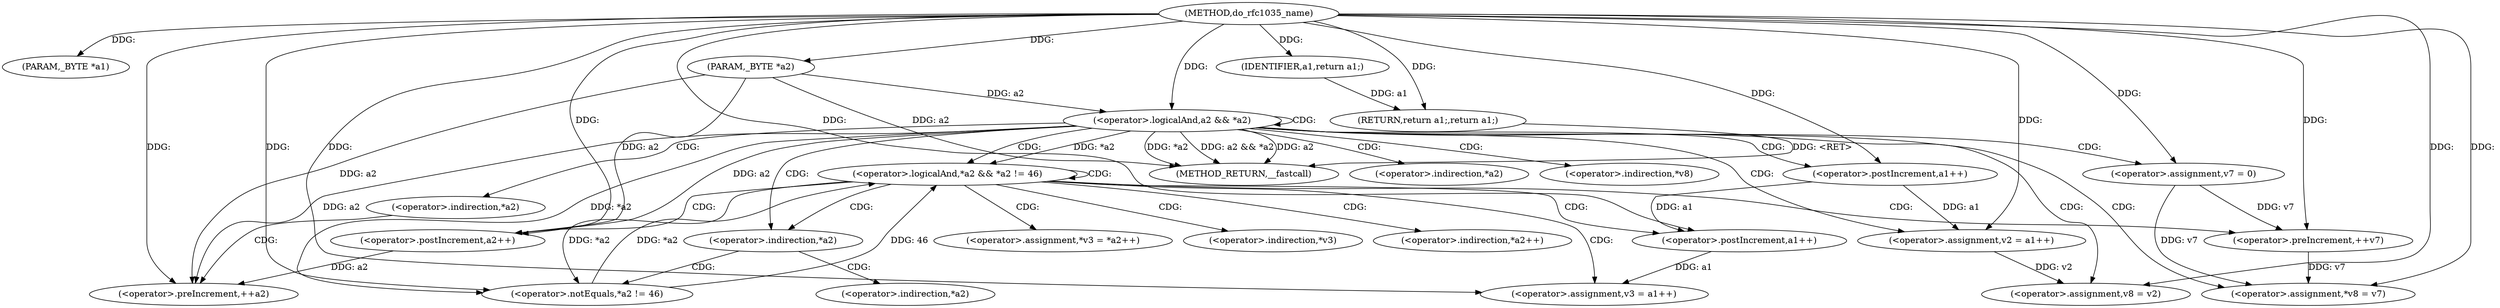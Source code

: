 digraph do_rfc1035_name {  
"1000105" [label = "(METHOD,do_rfc1035_name)" ]
"1000161" [label = "(METHOD_RETURN,__fastcall)" ]
"1000106" [label = "(PARAM,_BYTE *a1)" ]
"1000107" [label = "(PARAM,_BYTE *a2)" ]
"1000114" [label = "(<operator>.logicalAnd,a2 && *a2)" ]
"1000119" [label = "(<operator>.assignment,v2 = a1++)" ]
"1000121" [label = "(<operator>.postIncrement,a1++)" ]
"1000123" [label = "(<operator>.assignment,v8 = v2)" ]
"1000126" [label = "(<operator>.assignment,v7 = 0)" ]
"1000130" [label = "(<operator>.logicalAnd,*a2 && *a2 != 46)" ]
"1000133" [label = "(<operator>.notEquals,*a2 != 46)" ]
"1000138" [label = "(<operator>.assignment,v3 = a1++)" ]
"1000140" [label = "(<operator>.postIncrement,a1++)" ]
"1000142" [label = "(<operator>.assignment,*v3 = *a2++)" ]
"1000146" [label = "(<operator>.postIncrement,a2++)" ]
"1000148" [label = "(<operator>.preIncrement,++v7)" ]
"1000150" [label = "(<operator>.assignment,*v8 = v7)" ]
"1000157" [label = "(<operator>.preIncrement,++a2)" ]
"1000159" [label = "(RETURN,return a1;,return a1;)" ]
"1000160" [label = "(IDENTIFIER,a1,return a1;)" ]
"1000116" [label = "(<operator>.indirection,*a2)" ]
"1000131" [label = "(<operator>.indirection,*a2)" ]
"1000134" [label = "(<operator>.indirection,*a2)" ]
"1000143" [label = "(<operator>.indirection,*v3)" ]
"1000145" [label = "(<operator>.indirection,*a2++)" ]
"1000151" [label = "(<operator>.indirection,*v8)" ]
"1000155" [label = "(<operator>.indirection,*a2)" ]
  "1000159" -> "1000161"  [ label = "DDG: <RET>"] 
  "1000114" -> "1000161"  [ label = "DDG: a2 && *a2"] 
  "1000114" -> "1000161"  [ label = "DDG: a2"] 
  "1000114" -> "1000161"  [ label = "DDG: *a2"] 
  "1000107" -> "1000161"  [ label = "DDG: a2"] 
  "1000105" -> "1000106"  [ label = "DDG: "] 
  "1000105" -> "1000107"  [ label = "DDG: "] 
  "1000107" -> "1000114"  [ label = "DDG: a2"] 
  "1000105" -> "1000114"  [ label = "DDG: "] 
  "1000105" -> "1000119"  [ label = "DDG: "] 
  "1000121" -> "1000119"  [ label = "DDG: a1"] 
  "1000105" -> "1000121"  [ label = "DDG: "] 
  "1000119" -> "1000123"  [ label = "DDG: v2"] 
  "1000105" -> "1000123"  [ label = "DDG: "] 
  "1000105" -> "1000126"  [ label = "DDG: "] 
  "1000133" -> "1000130"  [ label = "DDG: *a2"] 
  "1000114" -> "1000130"  [ label = "DDG: *a2"] 
  "1000133" -> "1000130"  [ label = "DDG: 46"] 
  "1000114" -> "1000133"  [ label = "DDG: *a2"] 
  "1000130" -> "1000133"  [ label = "DDG: *a2"] 
  "1000105" -> "1000133"  [ label = "DDG: "] 
  "1000105" -> "1000138"  [ label = "DDG: "] 
  "1000140" -> "1000138"  [ label = "DDG: a1"] 
  "1000121" -> "1000140"  [ label = "DDG: a1"] 
  "1000105" -> "1000140"  [ label = "DDG: "] 
  "1000114" -> "1000146"  [ label = "DDG: a2"] 
  "1000107" -> "1000146"  [ label = "DDG: a2"] 
  "1000105" -> "1000146"  [ label = "DDG: "] 
  "1000126" -> "1000148"  [ label = "DDG: v7"] 
  "1000105" -> "1000148"  [ label = "DDG: "] 
  "1000126" -> "1000150"  [ label = "DDG: v7"] 
  "1000148" -> "1000150"  [ label = "DDG: v7"] 
  "1000105" -> "1000150"  [ label = "DDG: "] 
  "1000146" -> "1000157"  [ label = "DDG: a2"] 
  "1000114" -> "1000157"  [ label = "DDG: a2"] 
  "1000107" -> "1000157"  [ label = "DDG: a2"] 
  "1000105" -> "1000157"  [ label = "DDG: "] 
  "1000160" -> "1000159"  [ label = "DDG: a1"] 
  "1000105" -> "1000159"  [ label = "DDG: "] 
  "1000105" -> "1000160"  [ label = "DDG: "] 
  "1000114" -> "1000126"  [ label = "CDG: "] 
  "1000114" -> "1000123"  [ label = "CDG: "] 
  "1000114" -> "1000121"  [ label = "CDG: "] 
  "1000114" -> "1000119"  [ label = "CDG: "] 
  "1000114" -> "1000114"  [ label = "CDG: "] 
  "1000114" -> "1000131"  [ label = "CDG: "] 
  "1000114" -> "1000130"  [ label = "CDG: "] 
  "1000114" -> "1000155"  [ label = "CDG: "] 
  "1000114" -> "1000151"  [ label = "CDG: "] 
  "1000114" -> "1000150"  [ label = "CDG: "] 
  "1000114" -> "1000116"  [ label = "CDG: "] 
  "1000130" -> "1000143"  [ label = "CDG: "] 
  "1000130" -> "1000142"  [ label = "CDG: "] 
  "1000130" -> "1000140"  [ label = "CDG: "] 
  "1000130" -> "1000138"  [ label = "CDG: "] 
  "1000130" -> "1000131"  [ label = "CDG: "] 
  "1000130" -> "1000130"  [ label = "CDG: "] 
  "1000130" -> "1000148"  [ label = "CDG: "] 
  "1000130" -> "1000146"  [ label = "CDG: "] 
  "1000130" -> "1000145"  [ label = "CDG: "] 
  "1000131" -> "1000134"  [ label = "CDG: "] 
  "1000131" -> "1000133"  [ label = "CDG: "] 
  "1000155" -> "1000157"  [ label = "CDG: "] 
}
